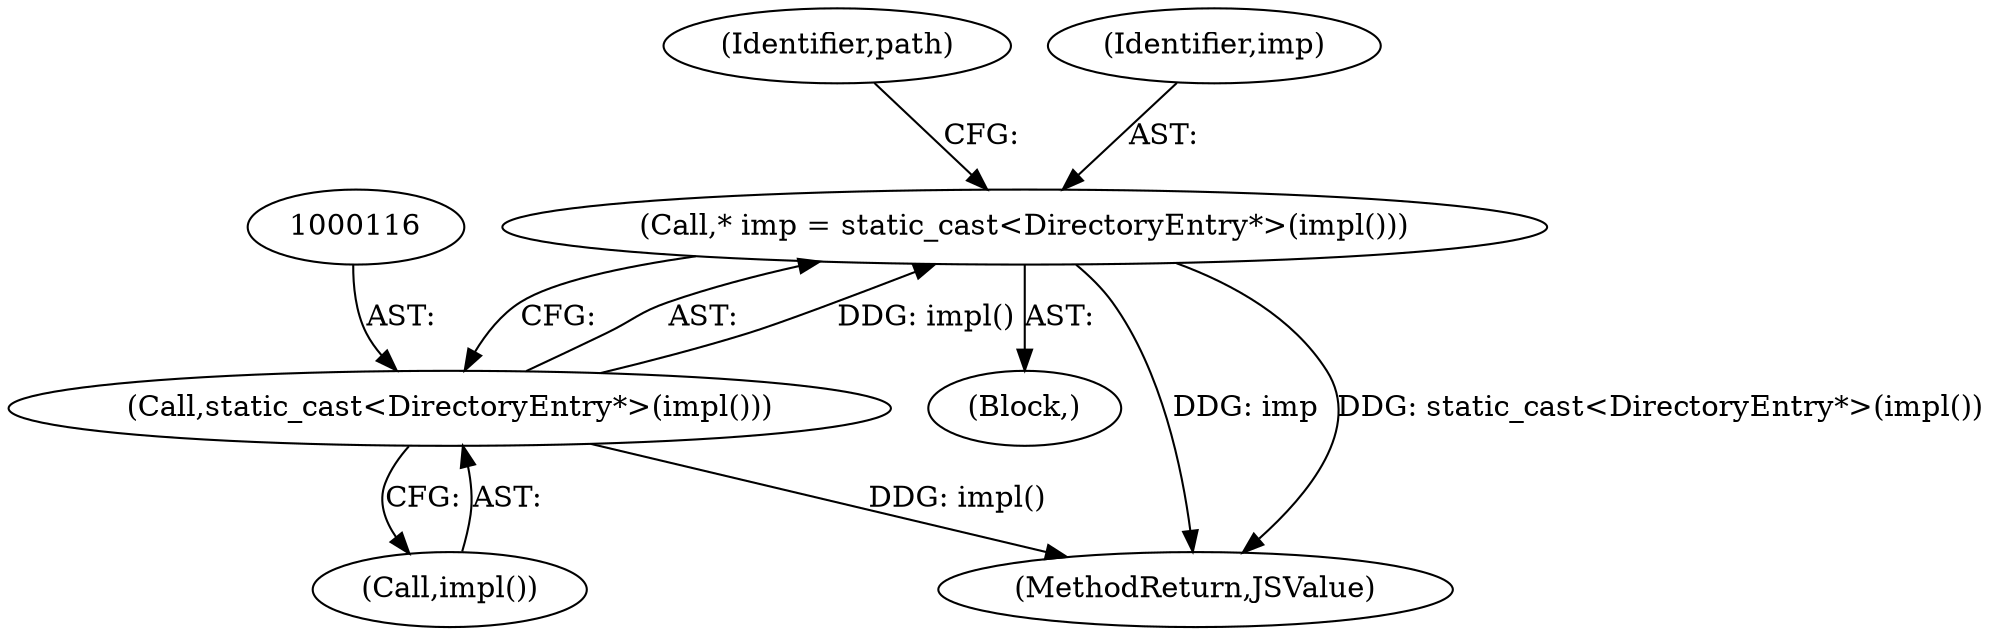 digraph "0_Chrome_b944f670bb7a8a919daac497a4ea0536c954c201_3@pointer" {
"1000113" [label="(Call,* imp = static_cast<DirectoryEntry*>(impl()))"];
"1000115" [label="(Call,static_cast<DirectoryEntry*>(impl()))"];
"1000117" [label="(Call,impl())"];
"1000120" [label="(Identifier,path)"];
"1000102" [label="(Block,)"];
"1000113" [label="(Call,* imp = static_cast<DirectoryEntry*>(impl()))"];
"1000115" [label="(Call,static_cast<DirectoryEntry*>(impl()))"];
"1000114" [label="(Identifier,imp)"];
"1000248" [label="(MethodReturn,JSValue)"];
"1000113" -> "1000102"  [label="AST: "];
"1000113" -> "1000115"  [label="CFG: "];
"1000114" -> "1000113"  [label="AST: "];
"1000115" -> "1000113"  [label="AST: "];
"1000120" -> "1000113"  [label="CFG: "];
"1000113" -> "1000248"  [label="DDG: imp"];
"1000113" -> "1000248"  [label="DDG: static_cast<DirectoryEntry*>(impl())"];
"1000115" -> "1000113"  [label="DDG: impl()"];
"1000115" -> "1000117"  [label="CFG: "];
"1000116" -> "1000115"  [label="AST: "];
"1000117" -> "1000115"  [label="AST: "];
"1000115" -> "1000248"  [label="DDG: impl()"];
}
